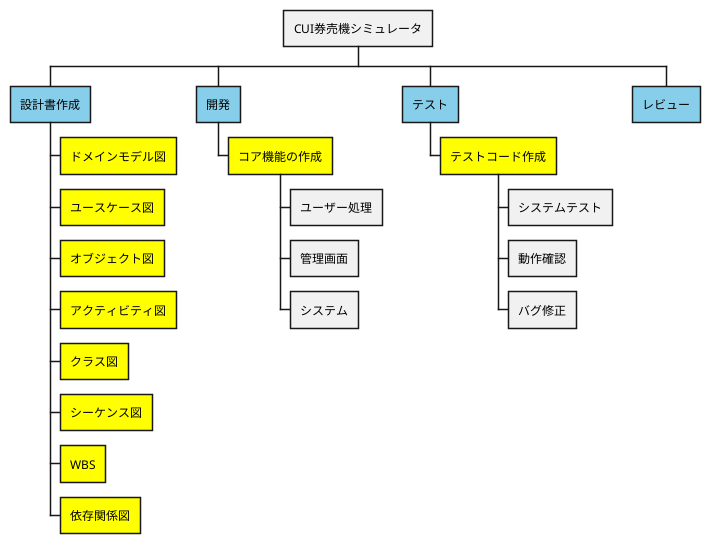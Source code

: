 @startwbs 券売機
* CUI券売機シミュレータ
**[#SkyBlue] 設計書作成
***[#Yellow] ドメインモデル図
***[#Yellow] ユースケース図
***[#Yellow] オブジェクト図
***[#Yellow] アクティビティ図
***[#Yellow] クラス図
***[#Yellow] シーケンス図
***[#Yellow] WBS
***[#Yellow] 依存関係図
**[#SkyBlue] 開発
***[#Yellow] コア機能の作成
**** ユーザー処理
**** 管理画面
**** システム
**[#SkyBlue] テスト
***[#Yellow] テストコード作成
**** システムテスト
**** 動作確認
**** バグ修正
**[#SkyBlue] レビュー
@endwbs